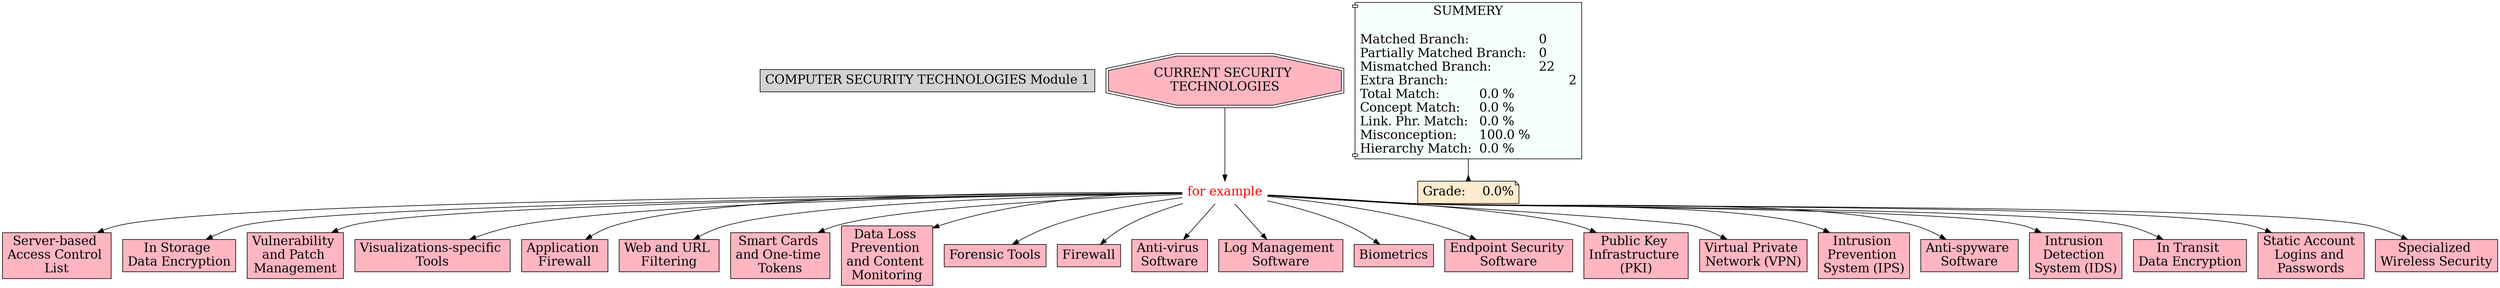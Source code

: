 // The Round Table
digraph {
	"1S2NLWC04-W1KMX-MK6" [label="COMPUTER SECURITY TECHNOLOGIES Module 1" Gsplines=true fontsize=20 shape=rect style=filled]
	"1S2NLKRB6-4TTM9N-M4Z" [label="for example
" Gsplines=true fontcolor=red fontsize=20 shape=none]
	"1S2N4J289-1YPSC7Q-3M0" [label="Server-based 
Access Control 
List" Gsplines=true fillcolor="#FFB6C1" fontsize=20 shape=rect style=filled]
	"1S2NLKRB6-4TTM9N-M4Z" -> "1S2N4J289-1YPSC7Q-3M0" [constraint=true]
	"1S2NLKRB6-4TTM9N-M4Z" [label="for example
" Gsplines=true fontcolor=red fontsize=20 shape=none]
	"1S2N4J289-1X4N0VX-3M9" [label="In Storage 
Data Encryption
" Gsplines=true fillcolor="#FFB6C1" fontsize=20 shape=rect style=filled]
	"1S2NLKRB6-4TTM9N-M4Z" -> "1S2N4J289-1X4N0VX-3M9" [constraint=true]
	"1S2NLKRB6-4TTM9N-M4Z" [label="for example
" Gsplines=true fontcolor=red fontsize=20 shape=none]
	"1S2N4J289-N7TK9B-3MD" [label="Vulnerability 
and Patch 
Management" Gsplines=true fillcolor="#FFB6C1" fontsize=20 shape=rect style=filled]
	"1S2NLKRB6-4TTM9N-M4Z" -> "1S2N4J289-N7TK9B-3MD" [constraint=true]
	"1S2N4J289-S385Y5-3LJ" [label="CURRENT SECURITY 
TECHNOLOGIES" Gsplines=true fillcolor="#FFB6C1" fontsize=20 shape=doubleoctagon style=filled]
	"1S2NLKRB6-4TTM9N-M4Z" [label="for example
" Gsplines=true fontcolor=red fontsize=20 shape=none]
	"1S2N4J289-S385Y5-3LJ" -> "1S2NLKRB6-4TTM9N-M4Z" [constraint=true]
	"1S2NLKRB6-4TTM9N-M4Z" [label="for example
" Gsplines=true fontcolor=red fontsize=20 shape=none]
	"1S2N4J28B-22NSV7J-3ML" [label="Visualizations-specific 
Tools" Gsplines=true fillcolor="#FFB6C1" fontsize=20 shape=rect style=filled]
	"1S2NLKRB6-4TTM9N-M4Z" -> "1S2N4J28B-22NSV7J-3ML" [constraint=true]
	"1S2NLKRB6-4TTM9N-M4Z" [label="for example
" Gsplines=true fontcolor=red fontsize=20 shape=none]
	"1S2N4J289-283NVFZ-3LF" [label="Application 
Firewall" Gsplines=true fillcolor="#FFB6C1" fontsize=20 shape=rect style=filled]
	"1S2NLKRB6-4TTM9N-M4Z" -> "1S2N4J289-283NVFZ-3LF" [constraint=true]
	"1S2NLKRB6-4TTM9N-M4Z" [label="for example
" Gsplines=true fontcolor=red fontsize=20 shape=none]
	"1S2N4J289-1BWP1P5-3KR" [label="Web and URL 
Filtering" Gsplines=true fillcolor="#FFB6C1" fontsize=20 shape=rect style=filled]
	"1S2NLKRB6-4TTM9N-M4Z" -> "1S2N4J289-1BWP1P5-3KR" [constraint=true]
	"1S2NLKRB6-4TTM9N-M4Z" [label="for example
" Gsplines=true fontcolor=red fontsize=20 shape=none]
	"1S2N4J289-1XQT9HZ-3L1" [label="Smart Cards 
and One-time 
Tokens" Gsplines=true fillcolor="#FFB6C1" fontsize=20 shape=rect style=filled]
	"1S2NLKRB6-4TTM9N-M4Z" -> "1S2N4J289-1XQT9HZ-3L1" [constraint=true]
	"1S2NLKRB6-4TTM9N-M4Z" [label="for example
" Gsplines=true fontcolor=red fontsize=20 shape=none]
	"1S2N4J289-1GVV4YH-3LM" [label="Data Loss 
Prevention 
and Content 
Monitoring" Gsplines=true fillcolor="#FFB6C1" fontsize=20 shape=rect style=filled]
	"1S2NLKRB6-4TTM9N-M4Z" -> "1S2N4J289-1GVV4YH-3LM" [constraint=true]
	"1S2NLKRB6-4TTM9N-M4Z" [label="for example
" Gsplines=true fontcolor=red fontsize=20 shape=none]
	"1S2N4J289-27267HW-3L7" [label="Forensic Tools
" Gsplines=true fillcolor="#FFB6C1" fontsize=20 shape=rect style=filled]
	"1S2NLKRB6-4TTM9N-M4Z" -> "1S2N4J289-27267HW-3L7" [constraint=true]
	"1S2NLKRB6-4TTM9N-M4Z" [label="for example
" Gsplines=true fontcolor=red fontsize=20 shape=none]
	"1S2N4J289-1RQHX5P-3KY" [label=Firewall Gsplines=true fillcolor="#FFB6C1" fontsize=20 shape=rect style=filled]
	"1S2NLKRB6-4TTM9N-M4Z" -> "1S2N4J289-1RQHX5P-3KY" [constraint=true]
	"1S2NLKRB6-4TTM9N-M4Z" [label="for example
" Gsplines=true fontcolor=red fontsize=20 shape=none]
	"1S2N4J289-134FXB9-3LQ" [label="Anti-virus 
Software" Gsplines=true fillcolor="#FFB6C1" fontsize=20 shape=rect style=filled]
	"1S2NLKRB6-4TTM9N-M4Z" -> "1S2N4J289-134FXB9-3LQ" [constraint=true]
	"1S2NLKRB6-4TTM9N-M4Z" [label="for example
" Gsplines=true fontcolor=red fontsize=20 shape=none]
	"1S2N4J289-253K66R-3M6" [label="Log Management 
Software" Gsplines=true fillcolor="#FFB6C1" fontsize=20 shape=rect style=filled]
	"1S2NLKRB6-4TTM9N-M4Z" -> "1S2N4J289-253K66R-3M6" [constraint=true]
	"1S2NLKRB6-4TTM9N-M4Z" [label="for example
" Gsplines=true fontcolor=red fontsize=20 shape=none]
	"1S2N4J289-134468F-3L4" [label=Biometrics Gsplines=true fillcolor="#FFB6C1" fontsize=20 shape=rect style=filled]
	"1S2NLKRB6-4TTM9N-M4Z" -> "1S2N4J289-134468F-3L4" [constraint=true]
	"1S2NLKRB6-4TTM9N-M4Z" [label="for example
" Gsplines=true fontcolor=red fontsize=20 shape=none]
	"1S2N4J289-1WHDF7G-3MH" [label="Endpoint Security 
Software" Gsplines=true fillcolor="#FFB6C1" fontsize=20 shape=rect style=filled]
	"1S2NLKRB6-4TTM9N-M4Z" -> "1S2N4J289-1WHDF7G-3MH" [constraint=true]
	"1S2NLKRB6-4TTM9N-M4Z" [label="for example
" Gsplines=true fontcolor=red fontsize=20 shape=none]
	"1S2N4J289-VRRZCT-3KV" [label="Public Key 
Infrastructure 
(PKI)" Gsplines=true fillcolor="#FFB6C1" fontsize=20 shape=rect style=filled]
	"1S2NLKRB6-4TTM9N-M4Z" -> "1S2N4J289-VRRZCT-3KV" [constraint=true]
	"1S2NLKRB6-4TTM9N-M4Z" [label="for example
" Gsplines=true fontcolor=red fontsize=20 shape=none]
	"1S2N4J289-22CFTX8-3KN" [label="Virtual Private 
Network (VPN)
" Gsplines=true fillcolor="#FFB6C1" fontsize=20 shape=rect style=filled]
	"1S2NLKRB6-4TTM9N-M4Z" -> "1S2N4J289-22CFTX8-3KN" [constraint=true]
	"1S2NLKRB6-4TTM9N-M4Z" [label="for example
" Gsplines=true fontcolor=red fontsize=20 shape=none]
	"1S2N4J289-XHZ9BW-3M3" [label="Intrusion 
Prevention 
System (IPS)
" Gsplines=true fillcolor="#FFB6C1" fontsize=20 shape=rect style=filled]
	"1S2NLKRB6-4TTM9N-M4Z" -> "1S2N4J289-XHZ9BW-3M3" [constraint=true]
	"1S2NLKRB6-4TTM9N-M4Z" [label="for example
" Gsplines=true fontcolor=red fontsize=20 shape=none]
	"1S2N4J289-7BFBXC-3KK" [label="Anti-spyware 
Software" Gsplines=true fillcolor="#FFB6C1" fontsize=20 shape=rect style=filled]
	"1S2NLKRB6-4TTM9N-M4Z" -> "1S2N4J289-7BFBXC-3KK" [constraint=true]
	"1S2NLKRB6-4TTM9N-M4Z" [label="for example
" Gsplines=true fontcolor=red fontsize=20 shape=none]
	"1S2N4J289-1KMLJ4T-3LX" [label="Intrusion 
Detection 
System (IDS)
" Gsplines=true fillcolor="#FFB6C1" fontsize=20 shape=rect style=filled]
	"1S2NLKRB6-4TTM9N-M4Z" -> "1S2N4J289-1KMLJ4T-3LX" [constraint=true]
	"1S2NLKRB6-4TTM9N-M4Z" [label="for example
" Gsplines=true fontcolor=red fontsize=20 shape=none]
	"1S2N4J28B-SP66YW-3MP" [label="In Transit 
Data Encryption
" Gsplines=true fillcolor="#FFB6C1" fontsize=20 shape=rect style=filled]
	"1S2NLKRB6-4TTM9N-M4Z" -> "1S2N4J28B-SP66YW-3MP" [constraint=true]
	"1S2NLKRB6-4TTM9N-M4Z" [label="for example
" Gsplines=true fontcolor=red fontsize=20 shape=none]
	"1S2N4J289-JJRBRG-3LT" [label="Static Account 
Logins and 
Passwords" Gsplines=true fillcolor="#FFB6C1" fontsize=20 shape=rect style=filled]
	"1S2NLKRB6-4TTM9N-M4Z" -> "1S2N4J289-JJRBRG-3LT" [constraint=true]
	"1S2NLKRB6-4TTM9N-M4Z" [label="for example
" Gsplines=true fontcolor=red fontsize=20 shape=none]
	"1S2N4J289-20H9DWF-3LB" [label="Specialized 
Wireless Security
" Gsplines=true fillcolor="#FFB6C1" fontsize=20 shape=rect style=filled]
	"1S2NLKRB6-4TTM9N-M4Z" -> "1S2N4J289-20H9DWF-3LB" [constraint=true]
	Stat [label="SUMMERY

Matched Branch:			0\lPartially Matched Branch:	0\lMismatched Branch:		22\lExtra Branch:				2\lTotal Match:		0.0 %\lConcept Match:	0.0 %\lLink. Phr. Match:	0.0 %\lMisconception:	100.0 %\lHierarchy Match:	0.0 %\l" Gsplines=true fillcolor="#F5FFFA" fontsize=20 shape=component style=filled]
	Grade [label="Grade:	0.0%" Gsplines=true fillcolor="#FFEBCD" fontsize=20 shape=note style=filled]
	Stat -> Grade [arrowhead=inv color=black constraint=true]
}
